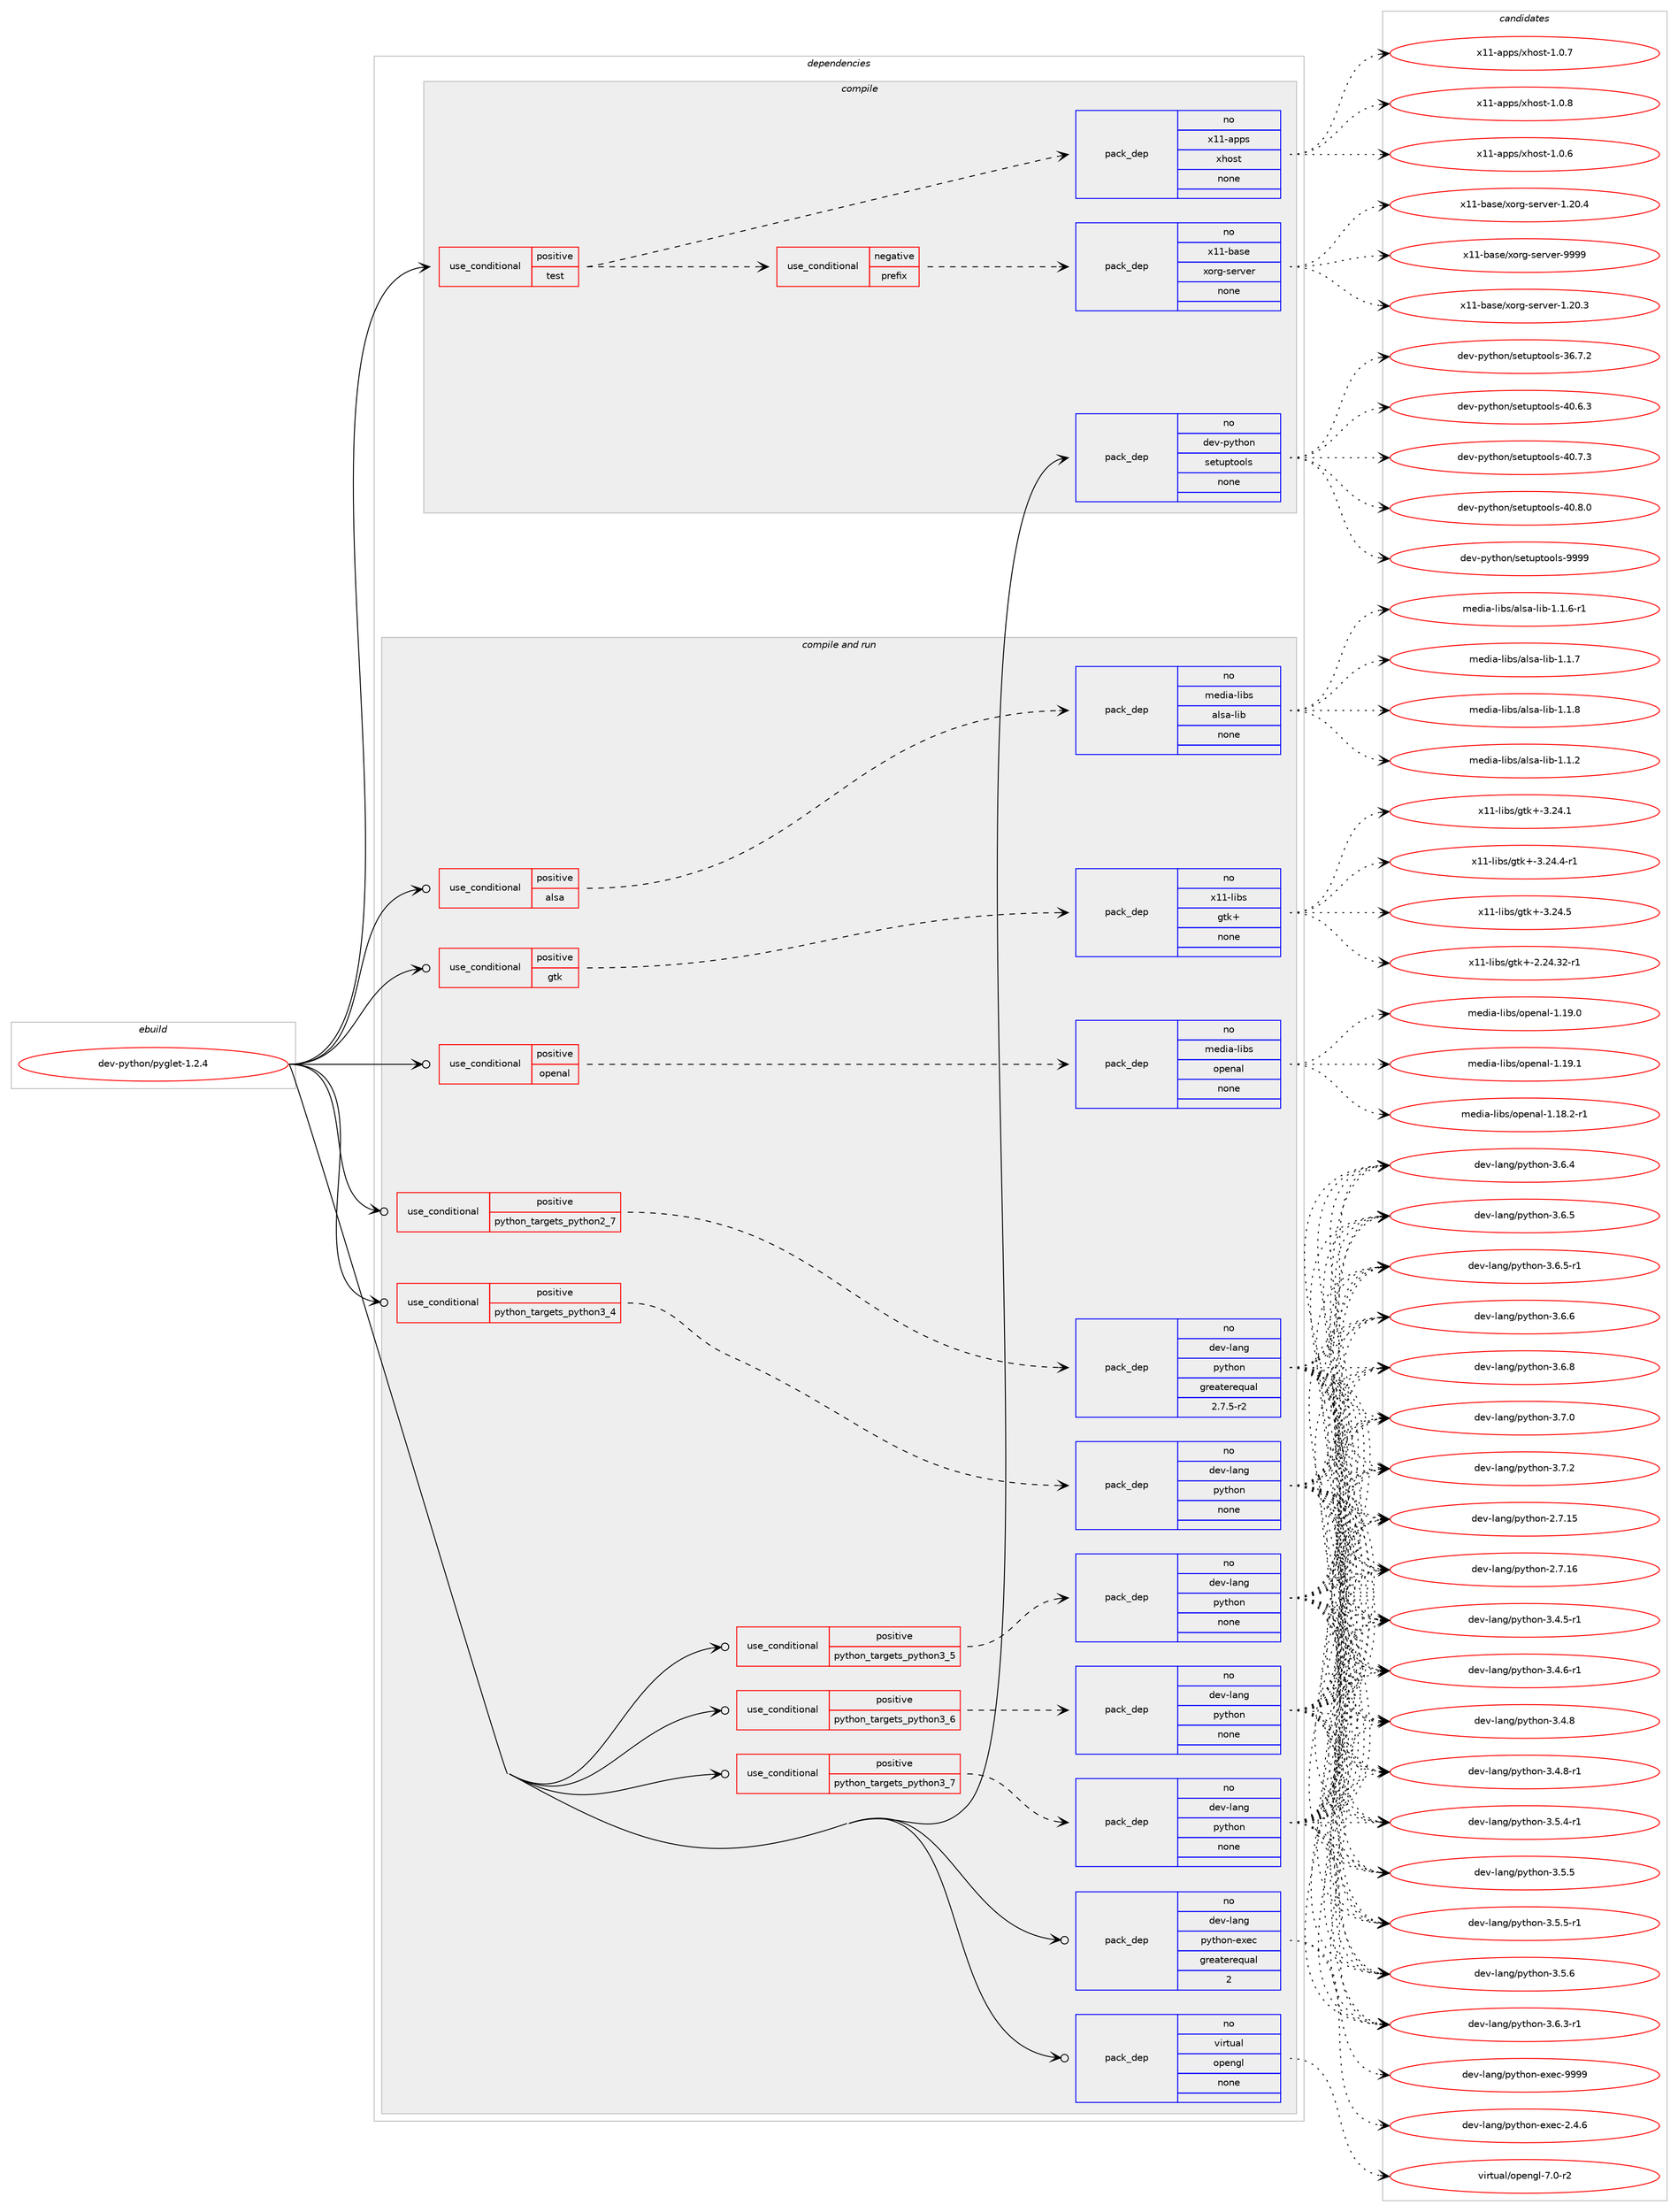 digraph prolog {

# *************
# Graph options
# *************

newrank=true;
concentrate=true;
compound=true;
graph [rankdir=LR,fontname=Helvetica,fontsize=10,ranksep=1.5];#, ranksep=2.5, nodesep=0.2];
edge  [arrowhead=vee];
node  [fontname=Helvetica,fontsize=10];

# **********
# The ebuild
# **********

subgraph cluster_leftcol {
color=gray;
rank=same;
label=<<i>ebuild</i>>;
id [label="dev-python/pyglet-1.2.4", color=red, width=4, href="../dev-python/pyglet-1.2.4.svg"];
}

# ****************
# The dependencies
# ****************

subgraph cluster_midcol {
color=gray;
label=<<i>dependencies</i>>;
subgraph cluster_compile {
fillcolor="#eeeeee";
style=filled;
label=<<i>compile</i>>;
subgraph cond380876 {
dependency1429511 [label=<<TABLE BORDER="0" CELLBORDER="1" CELLSPACING="0" CELLPADDING="4"><TR><TD ROWSPAN="3" CELLPADDING="10">use_conditional</TD></TR><TR><TD>positive</TD></TR><TR><TD>test</TD></TR></TABLE>>, shape=none, color=red];
subgraph cond380877 {
dependency1429512 [label=<<TABLE BORDER="0" CELLBORDER="1" CELLSPACING="0" CELLPADDING="4"><TR><TD ROWSPAN="3" CELLPADDING="10">use_conditional</TD></TR><TR><TD>negative</TD></TR><TR><TD>prefix</TD></TR></TABLE>>, shape=none, color=red];
subgraph pack1025317 {
dependency1429513 [label=<<TABLE BORDER="0" CELLBORDER="1" CELLSPACING="0" CELLPADDING="4" WIDTH="220"><TR><TD ROWSPAN="6" CELLPADDING="30">pack_dep</TD></TR><TR><TD WIDTH="110">no</TD></TR><TR><TD>x11-base</TD></TR><TR><TD>xorg-server</TD></TR><TR><TD>none</TD></TR><TR><TD></TD></TR></TABLE>>, shape=none, color=blue];
}
dependency1429512:e -> dependency1429513:w [weight=20,style="dashed",arrowhead="vee"];
}
dependency1429511:e -> dependency1429512:w [weight=20,style="dashed",arrowhead="vee"];
subgraph pack1025318 {
dependency1429514 [label=<<TABLE BORDER="0" CELLBORDER="1" CELLSPACING="0" CELLPADDING="4" WIDTH="220"><TR><TD ROWSPAN="6" CELLPADDING="30">pack_dep</TD></TR><TR><TD WIDTH="110">no</TD></TR><TR><TD>x11-apps</TD></TR><TR><TD>xhost</TD></TR><TR><TD>none</TD></TR><TR><TD></TD></TR></TABLE>>, shape=none, color=blue];
}
dependency1429511:e -> dependency1429514:w [weight=20,style="dashed",arrowhead="vee"];
}
id:e -> dependency1429511:w [weight=20,style="solid",arrowhead="vee"];
subgraph pack1025319 {
dependency1429515 [label=<<TABLE BORDER="0" CELLBORDER="1" CELLSPACING="0" CELLPADDING="4" WIDTH="220"><TR><TD ROWSPAN="6" CELLPADDING="30">pack_dep</TD></TR><TR><TD WIDTH="110">no</TD></TR><TR><TD>dev-python</TD></TR><TR><TD>setuptools</TD></TR><TR><TD>none</TD></TR><TR><TD></TD></TR></TABLE>>, shape=none, color=blue];
}
id:e -> dependency1429515:w [weight=20,style="solid",arrowhead="vee"];
}
subgraph cluster_compileandrun {
fillcolor="#eeeeee";
style=filled;
label=<<i>compile and run</i>>;
subgraph cond380878 {
dependency1429516 [label=<<TABLE BORDER="0" CELLBORDER="1" CELLSPACING="0" CELLPADDING="4"><TR><TD ROWSPAN="3" CELLPADDING="10">use_conditional</TD></TR><TR><TD>positive</TD></TR><TR><TD>alsa</TD></TR></TABLE>>, shape=none, color=red];
subgraph pack1025320 {
dependency1429517 [label=<<TABLE BORDER="0" CELLBORDER="1" CELLSPACING="0" CELLPADDING="4" WIDTH="220"><TR><TD ROWSPAN="6" CELLPADDING="30">pack_dep</TD></TR><TR><TD WIDTH="110">no</TD></TR><TR><TD>media-libs</TD></TR><TR><TD>alsa-lib</TD></TR><TR><TD>none</TD></TR><TR><TD></TD></TR></TABLE>>, shape=none, color=blue];
}
dependency1429516:e -> dependency1429517:w [weight=20,style="dashed",arrowhead="vee"];
}
id:e -> dependency1429516:w [weight=20,style="solid",arrowhead="odotvee"];
subgraph cond380879 {
dependency1429518 [label=<<TABLE BORDER="0" CELLBORDER="1" CELLSPACING="0" CELLPADDING="4"><TR><TD ROWSPAN="3" CELLPADDING="10">use_conditional</TD></TR><TR><TD>positive</TD></TR><TR><TD>gtk</TD></TR></TABLE>>, shape=none, color=red];
subgraph pack1025321 {
dependency1429519 [label=<<TABLE BORDER="0" CELLBORDER="1" CELLSPACING="0" CELLPADDING="4" WIDTH="220"><TR><TD ROWSPAN="6" CELLPADDING="30">pack_dep</TD></TR><TR><TD WIDTH="110">no</TD></TR><TR><TD>x11-libs</TD></TR><TR><TD>gtk+</TD></TR><TR><TD>none</TD></TR><TR><TD></TD></TR></TABLE>>, shape=none, color=blue];
}
dependency1429518:e -> dependency1429519:w [weight=20,style="dashed",arrowhead="vee"];
}
id:e -> dependency1429518:w [weight=20,style="solid",arrowhead="odotvee"];
subgraph cond380880 {
dependency1429520 [label=<<TABLE BORDER="0" CELLBORDER="1" CELLSPACING="0" CELLPADDING="4"><TR><TD ROWSPAN="3" CELLPADDING="10">use_conditional</TD></TR><TR><TD>positive</TD></TR><TR><TD>openal</TD></TR></TABLE>>, shape=none, color=red];
subgraph pack1025322 {
dependency1429521 [label=<<TABLE BORDER="0" CELLBORDER="1" CELLSPACING="0" CELLPADDING="4" WIDTH="220"><TR><TD ROWSPAN="6" CELLPADDING="30">pack_dep</TD></TR><TR><TD WIDTH="110">no</TD></TR><TR><TD>media-libs</TD></TR><TR><TD>openal</TD></TR><TR><TD>none</TD></TR><TR><TD></TD></TR></TABLE>>, shape=none, color=blue];
}
dependency1429520:e -> dependency1429521:w [weight=20,style="dashed",arrowhead="vee"];
}
id:e -> dependency1429520:w [weight=20,style="solid",arrowhead="odotvee"];
subgraph cond380881 {
dependency1429522 [label=<<TABLE BORDER="0" CELLBORDER="1" CELLSPACING="0" CELLPADDING="4"><TR><TD ROWSPAN="3" CELLPADDING="10">use_conditional</TD></TR><TR><TD>positive</TD></TR><TR><TD>python_targets_python2_7</TD></TR></TABLE>>, shape=none, color=red];
subgraph pack1025323 {
dependency1429523 [label=<<TABLE BORDER="0" CELLBORDER="1" CELLSPACING="0" CELLPADDING="4" WIDTH="220"><TR><TD ROWSPAN="6" CELLPADDING="30">pack_dep</TD></TR><TR><TD WIDTH="110">no</TD></TR><TR><TD>dev-lang</TD></TR><TR><TD>python</TD></TR><TR><TD>greaterequal</TD></TR><TR><TD>2.7.5-r2</TD></TR></TABLE>>, shape=none, color=blue];
}
dependency1429522:e -> dependency1429523:w [weight=20,style="dashed",arrowhead="vee"];
}
id:e -> dependency1429522:w [weight=20,style="solid",arrowhead="odotvee"];
subgraph cond380882 {
dependency1429524 [label=<<TABLE BORDER="0" CELLBORDER="1" CELLSPACING="0" CELLPADDING="4"><TR><TD ROWSPAN="3" CELLPADDING="10">use_conditional</TD></TR><TR><TD>positive</TD></TR><TR><TD>python_targets_python3_4</TD></TR></TABLE>>, shape=none, color=red];
subgraph pack1025324 {
dependency1429525 [label=<<TABLE BORDER="0" CELLBORDER="1" CELLSPACING="0" CELLPADDING="4" WIDTH="220"><TR><TD ROWSPAN="6" CELLPADDING="30">pack_dep</TD></TR><TR><TD WIDTH="110">no</TD></TR><TR><TD>dev-lang</TD></TR><TR><TD>python</TD></TR><TR><TD>none</TD></TR><TR><TD></TD></TR></TABLE>>, shape=none, color=blue];
}
dependency1429524:e -> dependency1429525:w [weight=20,style="dashed",arrowhead="vee"];
}
id:e -> dependency1429524:w [weight=20,style="solid",arrowhead="odotvee"];
subgraph cond380883 {
dependency1429526 [label=<<TABLE BORDER="0" CELLBORDER="1" CELLSPACING="0" CELLPADDING="4"><TR><TD ROWSPAN="3" CELLPADDING="10">use_conditional</TD></TR><TR><TD>positive</TD></TR><TR><TD>python_targets_python3_5</TD></TR></TABLE>>, shape=none, color=red];
subgraph pack1025325 {
dependency1429527 [label=<<TABLE BORDER="0" CELLBORDER="1" CELLSPACING="0" CELLPADDING="4" WIDTH="220"><TR><TD ROWSPAN="6" CELLPADDING="30">pack_dep</TD></TR><TR><TD WIDTH="110">no</TD></TR><TR><TD>dev-lang</TD></TR><TR><TD>python</TD></TR><TR><TD>none</TD></TR><TR><TD></TD></TR></TABLE>>, shape=none, color=blue];
}
dependency1429526:e -> dependency1429527:w [weight=20,style="dashed",arrowhead="vee"];
}
id:e -> dependency1429526:w [weight=20,style="solid",arrowhead="odotvee"];
subgraph cond380884 {
dependency1429528 [label=<<TABLE BORDER="0" CELLBORDER="1" CELLSPACING="0" CELLPADDING="4"><TR><TD ROWSPAN="3" CELLPADDING="10">use_conditional</TD></TR><TR><TD>positive</TD></TR><TR><TD>python_targets_python3_6</TD></TR></TABLE>>, shape=none, color=red];
subgraph pack1025326 {
dependency1429529 [label=<<TABLE BORDER="0" CELLBORDER="1" CELLSPACING="0" CELLPADDING="4" WIDTH="220"><TR><TD ROWSPAN="6" CELLPADDING="30">pack_dep</TD></TR><TR><TD WIDTH="110">no</TD></TR><TR><TD>dev-lang</TD></TR><TR><TD>python</TD></TR><TR><TD>none</TD></TR><TR><TD></TD></TR></TABLE>>, shape=none, color=blue];
}
dependency1429528:e -> dependency1429529:w [weight=20,style="dashed",arrowhead="vee"];
}
id:e -> dependency1429528:w [weight=20,style="solid",arrowhead="odotvee"];
subgraph cond380885 {
dependency1429530 [label=<<TABLE BORDER="0" CELLBORDER="1" CELLSPACING="0" CELLPADDING="4"><TR><TD ROWSPAN="3" CELLPADDING="10">use_conditional</TD></TR><TR><TD>positive</TD></TR><TR><TD>python_targets_python3_7</TD></TR></TABLE>>, shape=none, color=red];
subgraph pack1025327 {
dependency1429531 [label=<<TABLE BORDER="0" CELLBORDER="1" CELLSPACING="0" CELLPADDING="4" WIDTH="220"><TR><TD ROWSPAN="6" CELLPADDING="30">pack_dep</TD></TR><TR><TD WIDTH="110">no</TD></TR><TR><TD>dev-lang</TD></TR><TR><TD>python</TD></TR><TR><TD>none</TD></TR><TR><TD></TD></TR></TABLE>>, shape=none, color=blue];
}
dependency1429530:e -> dependency1429531:w [weight=20,style="dashed",arrowhead="vee"];
}
id:e -> dependency1429530:w [weight=20,style="solid",arrowhead="odotvee"];
subgraph pack1025328 {
dependency1429532 [label=<<TABLE BORDER="0" CELLBORDER="1" CELLSPACING="0" CELLPADDING="4" WIDTH="220"><TR><TD ROWSPAN="6" CELLPADDING="30">pack_dep</TD></TR><TR><TD WIDTH="110">no</TD></TR><TR><TD>dev-lang</TD></TR><TR><TD>python-exec</TD></TR><TR><TD>greaterequal</TD></TR><TR><TD>2</TD></TR></TABLE>>, shape=none, color=blue];
}
id:e -> dependency1429532:w [weight=20,style="solid",arrowhead="odotvee"];
subgraph pack1025329 {
dependency1429533 [label=<<TABLE BORDER="0" CELLBORDER="1" CELLSPACING="0" CELLPADDING="4" WIDTH="220"><TR><TD ROWSPAN="6" CELLPADDING="30">pack_dep</TD></TR><TR><TD WIDTH="110">no</TD></TR><TR><TD>virtual</TD></TR><TR><TD>opengl</TD></TR><TR><TD>none</TD></TR><TR><TD></TD></TR></TABLE>>, shape=none, color=blue];
}
id:e -> dependency1429533:w [weight=20,style="solid",arrowhead="odotvee"];
}
subgraph cluster_run {
fillcolor="#eeeeee";
style=filled;
label=<<i>run</i>>;
}
}

# **************
# The candidates
# **************

subgraph cluster_choices {
rank=same;
color=gray;
label=<<i>candidates</i>>;

subgraph choice1025317 {
color=black;
nodesep=1;
choice1204949459897115101471201111141034511510111411810111445494650484651 [label="x11-base/xorg-server-1.20.3", color=red, width=4,href="../x11-base/xorg-server-1.20.3.svg"];
choice1204949459897115101471201111141034511510111411810111445494650484652 [label="x11-base/xorg-server-1.20.4", color=red, width=4,href="../x11-base/xorg-server-1.20.4.svg"];
choice120494945989711510147120111114103451151011141181011144557575757 [label="x11-base/xorg-server-9999", color=red, width=4,href="../x11-base/xorg-server-9999.svg"];
dependency1429513:e -> choice1204949459897115101471201111141034511510111411810111445494650484651:w [style=dotted,weight="100"];
dependency1429513:e -> choice1204949459897115101471201111141034511510111411810111445494650484652:w [style=dotted,weight="100"];
dependency1429513:e -> choice120494945989711510147120111114103451151011141181011144557575757:w [style=dotted,weight="100"];
}
subgraph choice1025318 {
color=black;
nodesep=1;
choice1204949459711211211547120104111115116454946484654 [label="x11-apps/xhost-1.0.6", color=red, width=4,href="../x11-apps/xhost-1.0.6.svg"];
choice1204949459711211211547120104111115116454946484655 [label="x11-apps/xhost-1.0.7", color=red, width=4,href="../x11-apps/xhost-1.0.7.svg"];
choice1204949459711211211547120104111115116454946484656 [label="x11-apps/xhost-1.0.8", color=red, width=4,href="../x11-apps/xhost-1.0.8.svg"];
dependency1429514:e -> choice1204949459711211211547120104111115116454946484654:w [style=dotted,weight="100"];
dependency1429514:e -> choice1204949459711211211547120104111115116454946484655:w [style=dotted,weight="100"];
dependency1429514:e -> choice1204949459711211211547120104111115116454946484656:w [style=dotted,weight="100"];
}
subgraph choice1025319 {
color=black;
nodesep=1;
choice100101118451121211161041111104711510111611711211611111110811545515446554650 [label="dev-python/setuptools-36.7.2", color=red, width=4,href="../dev-python/setuptools-36.7.2.svg"];
choice100101118451121211161041111104711510111611711211611111110811545524846544651 [label="dev-python/setuptools-40.6.3", color=red, width=4,href="../dev-python/setuptools-40.6.3.svg"];
choice100101118451121211161041111104711510111611711211611111110811545524846554651 [label="dev-python/setuptools-40.7.3", color=red, width=4,href="../dev-python/setuptools-40.7.3.svg"];
choice100101118451121211161041111104711510111611711211611111110811545524846564648 [label="dev-python/setuptools-40.8.0", color=red, width=4,href="../dev-python/setuptools-40.8.0.svg"];
choice10010111845112121116104111110471151011161171121161111111081154557575757 [label="dev-python/setuptools-9999", color=red, width=4,href="../dev-python/setuptools-9999.svg"];
dependency1429515:e -> choice100101118451121211161041111104711510111611711211611111110811545515446554650:w [style=dotted,weight="100"];
dependency1429515:e -> choice100101118451121211161041111104711510111611711211611111110811545524846544651:w [style=dotted,weight="100"];
dependency1429515:e -> choice100101118451121211161041111104711510111611711211611111110811545524846554651:w [style=dotted,weight="100"];
dependency1429515:e -> choice100101118451121211161041111104711510111611711211611111110811545524846564648:w [style=dotted,weight="100"];
dependency1429515:e -> choice10010111845112121116104111110471151011161171121161111111081154557575757:w [style=dotted,weight="100"];
}
subgraph choice1025320 {
color=black;
nodesep=1;
choice1091011001059745108105981154797108115974510810598454946494650 [label="media-libs/alsa-lib-1.1.2", color=red, width=4,href="../media-libs/alsa-lib-1.1.2.svg"];
choice10910110010597451081059811547971081159745108105984549464946544511449 [label="media-libs/alsa-lib-1.1.6-r1", color=red, width=4,href="../media-libs/alsa-lib-1.1.6-r1.svg"];
choice1091011001059745108105981154797108115974510810598454946494655 [label="media-libs/alsa-lib-1.1.7", color=red, width=4,href="../media-libs/alsa-lib-1.1.7.svg"];
choice1091011001059745108105981154797108115974510810598454946494656 [label="media-libs/alsa-lib-1.1.8", color=red, width=4,href="../media-libs/alsa-lib-1.1.8.svg"];
dependency1429517:e -> choice1091011001059745108105981154797108115974510810598454946494650:w [style=dotted,weight="100"];
dependency1429517:e -> choice10910110010597451081059811547971081159745108105984549464946544511449:w [style=dotted,weight="100"];
dependency1429517:e -> choice1091011001059745108105981154797108115974510810598454946494655:w [style=dotted,weight="100"];
dependency1429517:e -> choice1091011001059745108105981154797108115974510810598454946494656:w [style=dotted,weight="100"];
}
subgraph choice1025321 {
color=black;
nodesep=1;
choice12049494510810598115471031161074345504650524651504511449 [label="x11-libs/gtk+-2.24.32-r1", color=red, width=4,href="../x11-libs/gtk+-2.24.32-r1.svg"];
choice12049494510810598115471031161074345514650524649 [label="x11-libs/gtk+-3.24.1", color=red, width=4,href="../x11-libs/gtk+-3.24.1.svg"];
choice120494945108105981154710311610743455146505246524511449 [label="x11-libs/gtk+-3.24.4-r1", color=red, width=4,href="../x11-libs/gtk+-3.24.4-r1.svg"];
choice12049494510810598115471031161074345514650524653 [label="x11-libs/gtk+-3.24.5", color=red, width=4,href="../x11-libs/gtk+-3.24.5.svg"];
dependency1429519:e -> choice12049494510810598115471031161074345504650524651504511449:w [style=dotted,weight="100"];
dependency1429519:e -> choice12049494510810598115471031161074345514650524649:w [style=dotted,weight="100"];
dependency1429519:e -> choice120494945108105981154710311610743455146505246524511449:w [style=dotted,weight="100"];
dependency1429519:e -> choice12049494510810598115471031161074345514650524653:w [style=dotted,weight="100"];
}
subgraph choice1025322 {
color=black;
nodesep=1;
choice1091011001059745108105981154711111210111097108454946495646504511449 [label="media-libs/openal-1.18.2-r1", color=red, width=4,href="../media-libs/openal-1.18.2-r1.svg"];
choice109101100105974510810598115471111121011109710845494649574648 [label="media-libs/openal-1.19.0", color=red, width=4,href="../media-libs/openal-1.19.0.svg"];
choice109101100105974510810598115471111121011109710845494649574649 [label="media-libs/openal-1.19.1", color=red, width=4,href="../media-libs/openal-1.19.1.svg"];
dependency1429521:e -> choice1091011001059745108105981154711111210111097108454946495646504511449:w [style=dotted,weight="100"];
dependency1429521:e -> choice109101100105974510810598115471111121011109710845494649574648:w [style=dotted,weight="100"];
dependency1429521:e -> choice109101100105974510810598115471111121011109710845494649574649:w [style=dotted,weight="100"];
}
subgraph choice1025323 {
color=black;
nodesep=1;
choice10010111845108971101034711212111610411111045504655464953 [label="dev-lang/python-2.7.15", color=red, width=4,href="../dev-lang/python-2.7.15.svg"];
choice10010111845108971101034711212111610411111045504655464954 [label="dev-lang/python-2.7.16", color=red, width=4,href="../dev-lang/python-2.7.16.svg"];
choice1001011184510897110103471121211161041111104551465246534511449 [label="dev-lang/python-3.4.5-r1", color=red, width=4,href="../dev-lang/python-3.4.5-r1.svg"];
choice1001011184510897110103471121211161041111104551465246544511449 [label="dev-lang/python-3.4.6-r1", color=red, width=4,href="../dev-lang/python-3.4.6-r1.svg"];
choice100101118451089711010347112121116104111110455146524656 [label="dev-lang/python-3.4.8", color=red, width=4,href="../dev-lang/python-3.4.8.svg"];
choice1001011184510897110103471121211161041111104551465246564511449 [label="dev-lang/python-3.4.8-r1", color=red, width=4,href="../dev-lang/python-3.4.8-r1.svg"];
choice1001011184510897110103471121211161041111104551465346524511449 [label="dev-lang/python-3.5.4-r1", color=red, width=4,href="../dev-lang/python-3.5.4-r1.svg"];
choice100101118451089711010347112121116104111110455146534653 [label="dev-lang/python-3.5.5", color=red, width=4,href="../dev-lang/python-3.5.5.svg"];
choice1001011184510897110103471121211161041111104551465346534511449 [label="dev-lang/python-3.5.5-r1", color=red, width=4,href="../dev-lang/python-3.5.5-r1.svg"];
choice100101118451089711010347112121116104111110455146534654 [label="dev-lang/python-3.5.6", color=red, width=4,href="../dev-lang/python-3.5.6.svg"];
choice1001011184510897110103471121211161041111104551465446514511449 [label="dev-lang/python-3.6.3-r1", color=red, width=4,href="../dev-lang/python-3.6.3-r1.svg"];
choice100101118451089711010347112121116104111110455146544652 [label="dev-lang/python-3.6.4", color=red, width=4,href="../dev-lang/python-3.6.4.svg"];
choice100101118451089711010347112121116104111110455146544653 [label="dev-lang/python-3.6.5", color=red, width=4,href="../dev-lang/python-3.6.5.svg"];
choice1001011184510897110103471121211161041111104551465446534511449 [label="dev-lang/python-3.6.5-r1", color=red, width=4,href="../dev-lang/python-3.6.5-r1.svg"];
choice100101118451089711010347112121116104111110455146544654 [label="dev-lang/python-3.6.6", color=red, width=4,href="../dev-lang/python-3.6.6.svg"];
choice100101118451089711010347112121116104111110455146544656 [label="dev-lang/python-3.6.8", color=red, width=4,href="../dev-lang/python-3.6.8.svg"];
choice100101118451089711010347112121116104111110455146554648 [label="dev-lang/python-3.7.0", color=red, width=4,href="../dev-lang/python-3.7.0.svg"];
choice100101118451089711010347112121116104111110455146554650 [label="dev-lang/python-3.7.2", color=red, width=4,href="../dev-lang/python-3.7.2.svg"];
dependency1429523:e -> choice10010111845108971101034711212111610411111045504655464953:w [style=dotted,weight="100"];
dependency1429523:e -> choice10010111845108971101034711212111610411111045504655464954:w [style=dotted,weight="100"];
dependency1429523:e -> choice1001011184510897110103471121211161041111104551465246534511449:w [style=dotted,weight="100"];
dependency1429523:e -> choice1001011184510897110103471121211161041111104551465246544511449:w [style=dotted,weight="100"];
dependency1429523:e -> choice100101118451089711010347112121116104111110455146524656:w [style=dotted,weight="100"];
dependency1429523:e -> choice1001011184510897110103471121211161041111104551465246564511449:w [style=dotted,weight="100"];
dependency1429523:e -> choice1001011184510897110103471121211161041111104551465346524511449:w [style=dotted,weight="100"];
dependency1429523:e -> choice100101118451089711010347112121116104111110455146534653:w [style=dotted,weight="100"];
dependency1429523:e -> choice1001011184510897110103471121211161041111104551465346534511449:w [style=dotted,weight="100"];
dependency1429523:e -> choice100101118451089711010347112121116104111110455146534654:w [style=dotted,weight="100"];
dependency1429523:e -> choice1001011184510897110103471121211161041111104551465446514511449:w [style=dotted,weight="100"];
dependency1429523:e -> choice100101118451089711010347112121116104111110455146544652:w [style=dotted,weight="100"];
dependency1429523:e -> choice100101118451089711010347112121116104111110455146544653:w [style=dotted,weight="100"];
dependency1429523:e -> choice1001011184510897110103471121211161041111104551465446534511449:w [style=dotted,weight="100"];
dependency1429523:e -> choice100101118451089711010347112121116104111110455146544654:w [style=dotted,weight="100"];
dependency1429523:e -> choice100101118451089711010347112121116104111110455146544656:w [style=dotted,weight="100"];
dependency1429523:e -> choice100101118451089711010347112121116104111110455146554648:w [style=dotted,weight="100"];
dependency1429523:e -> choice100101118451089711010347112121116104111110455146554650:w [style=dotted,weight="100"];
}
subgraph choice1025324 {
color=black;
nodesep=1;
choice10010111845108971101034711212111610411111045504655464953 [label="dev-lang/python-2.7.15", color=red, width=4,href="../dev-lang/python-2.7.15.svg"];
choice10010111845108971101034711212111610411111045504655464954 [label="dev-lang/python-2.7.16", color=red, width=4,href="../dev-lang/python-2.7.16.svg"];
choice1001011184510897110103471121211161041111104551465246534511449 [label="dev-lang/python-3.4.5-r1", color=red, width=4,href="../dev-lang/python-3.4.5-r1.svg"];
choice1001011184510897110103471121211161041111104551465246544511449 [label="dev-lang/python-3.4.6-r1", color=red, width=4,href="../dev-lang/python-3.4.6-r1.svg"];
choice100101118451089711010347112121116104111110455146524656 [label="dev-lang/python-3.4.8", color=red, width=4,href="../dev-lang/python-3.4.8.svg"];
choice1001011184510897110103471121211161041111104551465246564511449 [label="dev-lang/python-3.4.8-r1", color=red, width=4,href="../dev-lang/python-3.4.8-r1.svg"];
choice1001011184510897110103471121211161041111104551465346524511449 [label="dev-lang/python-3.5.4-r1", color=red, width=4,href="../dev-lang/python-3.5.4-r1.svg"];
choice100101118451089711010347112121116104111110455146534653 [label="dev-lang/python-3.5.5", color=red, width=4,href="../dev-lang/python-3.5.5.svg"];
choice1001011184510897110103471121211161041111104551465346534511449 [label="dev-lang/python-3.5.5-r1", color=red, width=4,href="../dev-lang/python-3.5.5-r1.svg"];
choice100101118451089711010347112121116104111110455146534654 [label="dev-lang/python-3.5.6", color=red, width=4,href="../dev-lang/python-3.5.6.svg"];
choice1001011184510897110103471121211161041111104551465446514511449 [label="dev-lang/python-3.6.3-r1", color=red, width=4,href="../dev-lang/python-3.6.3-r1.svg"];
choice100101118451089711010347112121116104111110455146544652 [label="dev-lang/python-3.6.4", color=red, width=4,href="../dev-lang/python-3.6.4.svg"];
choice100101118451089711010347112121116104111110455146544653 [label="dev-lang/python-3.6.5", color=red, width=4,href="../dev-lang/python-3.6.5.svg"];
choice1001011184510897110103471121211161041111104551465446534511449 [label="dev-lang/python-3.6.5-r1", color=red, width=4,href="../dev-lang/python-3.6.5-r1.svg"];
choice100101118451089711010347112121116104111110455146544654 [label="dev-lang/python-3.6.6", color=red, width=4,href="../dev-lang/python-3.6.6.svg"];
choice100101118451089711010347112121116104111110455146544656 [label="dev-lang/python-3.6.8", color=red, width=4,href="../dev-lang/python-3.6.8.svg"];
choice100101118451089711010347112121116104111110455146554648 [label="dev-lang/python-3.7.0", color=red, width=4,href="../dev-lang/python-3.7.0.svg"];
choice100101118451089711010347112121116104111110455146554650 [label="dev-lang/python-3.7.2", color=red, width=4,href="../dev-lang/python-3.7.2.svg"];
dependency1429525:e -> choice10010111845108971101034711212111610411111045504655464953:w [style=dotted,weight="100"];
dependency1429525:e -> choice10010111845108971101034711212111610411111045504655464954:w [style=dotted,weight="100"];
dependency1429525:e -> choice1001011184510897110103471121211161041111104551465246534511449:w [style=dotted,weight="100"];
dependency1429525:e -> choice1001011184510897110103471121211161041111104551465246544511449:w [style=dotted,weight="100"];
dependency1429525:e -> choice100101118451089711010347112121116104111110455146524656:w [style=dotted,weight="100"];
dependency1429525:e -> choice1001011184510897110103471121211161041111104551465246564511449:w [style=dotted,weight="100"];
dependency1429525:e -> choice1001011184510897110103471121211161041111104551465346524511449:w [style=dotted,weight="100"];
dependency1429525:e -> choice100101118451089711010347112121116104111110455146534653:w [style=dotted,weight="100"];
dependency1429525:e -> choice1001011184510897110103471121211161041111104551465346534511449:w [style=dotted,weight="100"];
dependency1429525:e -> choice100101118451089711010347112121116104111110455146534654:w [style=dotted,weight="100"];
dependency1429525:e -> choice1001011184510897110103471121211161041111104551465446514511449:w [style=dotted,weight="100"];
dependency1429525:e -> choice100101118451089711010347112121116104111110455146544652:w [style=dotted,weight="100"];
dependency1429525:e -> choice100101118451089711010347112121116104111110455146544653:w [style=dotted,weight="100"];
dependency1429525:e -> choice1001011184510897110103471121211161041111104551465446534511449:w [style=dotted,weight="100"];
dependency1429525:e -> choice100101118451089711010347112121116104111110455146544654:w [style=dotted,weight="100"];
dependency1429525:e -> choice100101118451089711010347112121116104111110455146544656:w [style=dotted,weight="100"];
dependency1429525:e -> choice100101118451089711010347112121116104111110455146554648:w [style=dotted,weight="100"];
dependency1429525:e -> choice100101118451089711010347112121116104111110455146554650:w [style=dotted,weight="100"];
}
subgraph choice1025325 {
color=black;
nodesep=1;
choice10010111845108971101034711212111610411111045504655464953 [label="dev-lang/python-2.7.15", color=red, width=4,href="../dev-lang/python-2.7.15.svg"];
choice10010111845108971101034711212111610411111045504655464954 [label="dev-lang/python-2.7.16", color=red, width=4,href="../dev-lang/python-2.7.16.svg"];
choice1001011184510897110103471121211161041111104551465246534511449 [label="dev-lang/python-3.4.5-r1", color=red, width=4,href="../dev-lang/python-3.4.5-r1.svg"];
choice1001011184510897110103471121211161041111104551465246544511449 [label="dev-lang/python-3.4.6-r1", color=red, width=4,href="../dev-lang/python-3.4.6-r1.svg"];
choice100101118451089711010347112121116104111110455146524656 [label="dev-lang/python-3.4.8", color=red, width=4,href="../dev-lang/python-3.4.8.svg"];
choice1001011184510897110103471121211161041111104551465246564511449 [label="dev-lang/python-3.4.8-r1", color=red, width=4,href="../dev-lang/python-3.4.8-r1.svg"];
choice1001011184510897110103471121211161041111104551465346524511449 [label="dev-lang/python-3.5.4-r1", color=red, width=4,href="../dev-lang/python-3.5.4-r1.svg"];
choice100101118451089711010347112121116104111110455146534653 [label="dev-lang/python-3.5.5", color=red, width=4,href="../dev-lang/python-3.5.5.svg"];
choice1001011184510897110103471121211161041111104551465346534511449 [label="dev-lang/python-3.5.5-r1", color=red, width=4,href="../dev-lang/python-3.5.5-r1.svg"];
choice100101118451089711010347112121116104111110455146534654 [label="dev-lang/python-3.5.6", color=red, width=4,href="../dev-lang/python-3.5.6.svg"];
choice1001011184510897110103471121211161041111104551465446514511449 [label="dev-lang/python-3.6.3-r1", color=red, width=4,href="../dev-lang/python-3.6.3-r1.svg"];
choice100101118451089711010347112121116104111110455146544652 [label="dev-lang/python-3.6.4", color=red, width=4,href="../dev-lang/python-3.6.4.svg"];
choice100101118451089711010347112121116104111110455146544653 [label="dev-lang/python-3.6.5", color=red, width=4,href="../dev-lang/python-3.6.5.svg"];
choice1001011184510897110103471121211161041111104551465446534511449 [label="dev-lang/python-3.6.5-r1", color=red, width=4,href="../dev-lang/python-3.6.5-r1.svg"];
choice100101118451089711010347112121116104111110455146544654 [label="dev-lang/python-3.6.6", color=red, width=4,href="../dev-lang/python-3.6.6.svg"];
choice100101118451089711010347112121116104111110455146544656 [label="dev-lang/python-3.6.8", color=red, width=4,href="../dev-lang/python-3.6.8.svg"];
choice100101118451089711010347112121116104111110455146554648 [label="dev-lang/python-3.7.0", color=red, width=4,href="../dev-lang/python-3.7.0.svg"];
choice100101118451089711010347112121116104111110455146554650 [label="dev-lang/python-3.7.2", color=red, width=4,href="../dev-lang/python-3.7.2.svg"];
dependency1429527:e -> choice10010111845108971101034711212111610411111045504655464953:w [style=dotted,weight="100"];
dependency1429527:e -> choice10010111845108971101034711212111610411111045504655464954:w [style=dotted,weight="100"];
dependency1429527:e -> choice1001011184510897110103471121211161041111104551465246534511449:w [style=dotted,weight="100"];
dependency1429527:e -> choice1001011184510897110103471121211161041111104551465246544511449:w [style=dotted,weight="100"];
dependency1429527:e -> choice100101118451089711010347112121116104111110455146524656:w [style=dotted,weight="100"];
dependency1429527:e -> choice1001011184510897110103471121211161041111104551465246564511449:w [style=dotted,weight="100"];
dependency1429527:e -> choice1001011184510897110103471121211161041111104551465346524511449:w [style=dotted,weight="100"];
dependency1429527:e -> choice100101118451089711010347112121116104111110455146534653:w [style=dotted,weight="100"];
dependency1429527:e -> choice1001011184510897110103471121211161041111104551465346534511449:w [style=dotted,weight="100"];
dependency1429527:e -> choice100101118451089711010347112121116104111110455146534654:w [style=dotted,weight="100"];
dependency1429527:e -> choice1001011184510897110103471121211161041111104551465446514511449:w [style=dotted,weight="100"];
dependency1429527:e -> choice100101118451089711010347112121116104111110455146544652:w [style=dotted,weight="100"];
dependency1429527:e -> choice100101118451089711010347112121116104111110455146544653:w [style=dotted,weight="100"];
dependency1429527:e -> choice1001011184510897110103471121211161041111104551465446534511449:w [style=dotted,weight="100"];
dependency1429527:e -> choice100101118451089711010347112121116104111110455146544654:w [style=dotted,weight="100"];
dependency1429527:e -> choice100101118451089711010347112121116104111110455146544656:w [style=dotted,weight="100"];
dependency1429527:e -> choice100101118451089711010347112121116104111110455146554648:w [style=dotted,weight="100"];
dependency1429527:e -> choice100101118451089711010347112121116104111110455146554650:w [style=dotted,weight="100"];
}
subgraph choice1025326 {
color=black;
nodesep=1;
choice10010111845108971101034711212111610411111045504655464953 [label="dev-lang/python-2.7.15", color=red, width=4,href="../dev-lang/python-2.7.15.svg"];
choice10010111845108971101034711212111610411111045504655464954 [label="dev-lang/python-2.7.16", color=red, width=4,href="../dev-lang/python-2.7.16.svg"];
choice1001011184510897110103471121211161041111104551465246534511449 [label="dev-lang/python-3.4.5-r1", color=red, width=4,href="../dev-lang/python-3.4.5-r1.svg"];
choice1001011184510897110103471121211161041111104551465246544511449 [label="dev-lang/python-3.4.6-r1", color=red, width=4,href="../dev-lang/python-3.4.6-r1.svg"];
choice100101118451089711010347112121116104111110455146524656 [label="dev-lang/python-3.4.8", color=red, width=4,href="../dev-lang/python-3.4.8.svg"];
choice1001011184510897110103471121211161041111104551465246564511449 [label="dev-lang/python-3.4.8-r1", color=red, width=4,href="../dev-lang/python-3.4.8-r1.svg"];
choice1001011184510897110103471121211161041111104551465346524511449 [label="dev-lang/python-3.5.4-r1", color=red, width=4,href="../dev-lang/python-3.5.4-r1.svg"];
choice100101118451089711010347112121116104111110455146534653 [label="dev-lang/python-3.5.5", color=red, width=4,href="../dev-lang/python-3.5.5.svg"];
choice1001011184510897110103471121211161041111104551465346534511449 [label="dev-lang/python-3.5.5-r1", color=red, width=4,href="../dev-lang/python-3.5.5-r1.svg"];
choice100101118451089711010347112121116104111110455146534654 [label="dev-lang/python-3.5.6", color=red, width=4,href="../dev-lang/python-3.5.6.svg"];
choice1001011184510897110103471121211161041111104551465446514511449 [label="dev-lang/python-3.6.3-r1", color=red, width=4,href="../dev-lang/python-3.6.3-r1.svg"];
choice100101118451089711010347112121116104111110455146544652 [label="dev-lang/python-3.6.4", color=red, width=4,href="../dev-lang/python-3.6.4.svg"];
choice100101118451089711010347112121116104111110455146544653 [label="dev-lang/python-3.6.5", color=red, width=4,href="../dev-lang/python-3.6.5.svg"];
choice1001011184510897110103471121211161041111104551465446534511449 [label="dev-lang/python-3.6.5-r1", color=red, width=4,href="../dev-lang/python-3.6.5-r1.svg"];
choice100101118451089711010347112121116104111110455146544654 [label="dev-lang/python-3.6.6", color=red, width=4,href="../dev-lang/python-3.6.6.svg"];
choice100101118451089711010347112121116104111110455146544656 [label="dev-lang/python-3.6.8", color=red, width=4,href="../dev-lang/python-3.6.8.svg"];
choice100101118451089711010347112121116104111110455146554648 [label="dev-lang/python-3.7.0", color=red, width=4,href="../dev-lang/python-3.7.0.svg"];
choice100101118451089711010347112121116104111110455146554650 [label="dev-lang/python-3.7.2", color=red, width=4,href="../dev-lang/python-3.7.2.svg"];
dependency1429529:e -> choice10010111845108971101034711212111610411111045504655464953:w [style=dotted,weight="100"];
dependency1429529:e -> choice10010111845108971101034711212111610411111045504655464954:w [style=dotted,weight="100"];
dependency1429529:e -> choice1001011184510897110103471121211161041111104551465246534511449:w [style=dotted,weight="100"];
dependency1429529:e -> choice1001011184510897110103471121211161041111104551465246544511449:w [style=dotted,weight="100"];
dependency1429529:e -> choice100101118451089711010347112121116104111110455146524656:w [style=dotted,weight="100"];
dependency1429529:e -> choice1001011184510897110103471121211161041111104551465246564511449:w [style=dotted,weight="100"];
dependency1429529:e -> choice1001011184510897110103471121211161041111104551465346524511449:w [style=dotted,weight="100"];
dependency1429529:e -> choice100101118451089711010347112121116104111110455146534653:w [style=dotted,weight="100"];
dependency1429529:e -> choice1001011184510897110103471121211161041111104551465346534511449:w [style=dotted,weight="100"];
dependency1429529:e -> choice100101118451089711010347112121116104111110455146534654:w [style=dotted,weight="100"];
dependency1429529:e -> choice1001011184510897110103471121211161041111104551465446514511449:w [style=dotted,weight="100"];
dependency1429529:e -> choice100101118451089711010347112121116104111110455146544652:w [style=dotted,weight="100"];
dependency1429529:e -> choice100101118451089711010347112121116104111110455146544653:w [style=dotted,weight="100"];
dependency1429529:e -> choice1001011184510897110103471121211161041111104551465446534511449:w [style=dotted,weight="100"];
dependency1429529:e -> choice100101118451089711010347112121116104111110455146544654:w [style=dotted,weight="100"];
dependency1429529:e -> choice100101118451089711010347112121116104111110455146544656:w [style=dotted,weight="100"];
dependency1429529:e -> choice100101118451089711010347112121116104111110455146554648:w [style=dotted,weight="100"];
dependency1429529:e -> choice100101118451089711010347112121116104111110455146554650:w [style=dotted,weight="100"];
}
subgraph choice1025327 {
color=black;
nodesep=1;
choice10010111845108971101034711212111610411111045504655464953 [label="dev-lang/python-2.7.15", color=red, width=4,href="../dev-lang/python-2.7.15.svg"];
choice10010111845108971101034711212111610411111045504655464954 [label="dev-lang/python-2.7.16", color=red, width=4,href="../dev-lang/python-2.7.16.svg"];
choice1001011184510897110103471121211161041111104551465246534511449 [label="dev-lang/python-3.4.5-r1", color=red, width=4,href="../dev-lang/python-3.4.5-r1.svg"];
choice1001011184510897110103471121211161041111104551465246544511449 [label="dev-lang/python-3.4.6-r1", color=red, width=4,href="../dev-lang/python-3.4.6-r1.svg"];
choice100101118451089711010347112121116104111110455146524656 [label="dev-lang/python-3.4.8", color=red, width=4,href="../dev-lang/python-3.4.8.svg"];
choice1001011184510897110103471121211161041111104551465246564511449 [label="dev-lang/python-3.4.8-r1", color=red, width=4,href="../dev-lang/python-3.4.8-r1.svg"];
choice1001011184510897110103471121211161041111104551465346524511449 [label="dev-lang/python-3.5.4-r1", color=red, width=4,href="../dev-lang/python-3.5.4-r1.svg"];
choice100101118451089711010347112121116104111110455146534653 [label="dev-lang/python-3.5.5", color=red, width=4,href="../dev-lang/python-3.5.5.svg"];
choice1001011184510897110103471121211161041111104551465346534511449 [label="dev-lang/python-3.5.5-r1", color=red, width=4,href="../dev-lang/python-3.5.5-r1.svg"];
choice100101118451089711010347112121116104111110455146534654 [label="dev-lang/python-3.5.6", color=red, width=4,href="../dev-lang/python-3.5.6.svg"];
choice1001011184510897110103471121211161041111104551465446514511449 [label="dev-lang/python-3.6.3-r1", color=red, width=4,href="../dev-lang/python-3.6.3-r1.svg"];
choice100101118451089711010347112121116104111110455146544652 [label="dev-lang/python-3.6.4", color=red, width=4,href="../dev-lang/python-3.6.4.svg"];
choice100101118451089711010347112121116104111110455146544653 [label="dev-lang/python-3.6.5", color=red, width=4,href="../dev-lang/python-3.6.5.svg"];
choice1001011184510897110103471121211161041111104551465446534511449 [label="dev-lang/python-3.6.5-r1", color=red, width=4,href="../dev-lang/python-3.6.5-r1.svg"];
choice100101118451089711010347112121116104111110455146544654 [label="dev-lang/python-3.6.6", color=red, width=4,href="../dev-lang/python-3.6.6.svg"];
choice100101118451089711010347112121116104111110455146544656 [label="dev-lang/python-3.6.8", color=red, width=4,href="../dev-lang/python-3.6.8.svg"];
choice100101118451089711010347112121116104111110455146554648 [label="dev-lang/python-3.7.0", color=red, width=4,href="../dev-lang/python-3.7.0.svg"];
choice100101118451089711010347112121116104111110455146554650 [label="dev-lang/python-3.7.2", color=red, width=4,href="../dev-lang/python-3.7.2.svg"];
dependency1429531:e -> choice10010111845108971101034711212111610411111045504655464953:w [style=dotted,weight="100"];
dependency1429531:e -> choice10010111845108971101034711212111610411111045504655464954:w [style=dotted,weight="100"];
dependency1429531:e -> choice1001011184510897110103471121211161041111104551465246534511449:w [style=dotted,weight="100"];
dependency1429531:e -> choice1001011184510897110103471121211161041111104551465246544511449:w [style=dotted,weight="100"];
dependency1429531:e -> choice100101118451089711010347112121116104111110455146524656:w [style=dotted,weight="100"];
dependency1429531:e -> choice1001011184510897110103471121211161041111104551465246564511449:w [style=dotted,weight="100"];
dependency1429531:e -> choice1001011184510897110103471121211161041111104551465346524511449:w [style=dotted,weight="100"];
dependency1429531:e -> choice100101118451089711010347112121116104111110455146534653:w [style=dotted,weight="100"];
dependency1429531:e -> choice1001011184510897110103471121211161041111104551465346534511449:w [style=dotted,weight="100"];
dependency1429531:e -> choice100101118451089711010347112121116104111110455146534654:w [style=dotted,weight="100"];
dependency1429531:e -> choice1001011184510897110103471121211161041111104551465446514511449:w [style=dotted,weight="100"];
dependency1429531:e -> choice100101118451089711010347112121116104111110455146544652:w [style=dotted,weight="100"];
dependency1429531:e -> choice100101118451089711010347112121116104111110455146544653:w [style=dotted,weight="100"];
dependency1429531:e -> choice1001011184510897110103471121211161041111104551465446534511449:w [style=dotted,weight="100"];
dependency1429531:e -> choice100101118451089711010347112121116104111110455146544654:w [style=dotted,weight="100"];
dependency1429531:e -> choice100101118451089711010347112121116104111110455146544656:w [style=dotted,weight="100"];
dependency1429531:e -> choice100101118451089711010347112121116104111110455146554648:w [style=dotted,weight="100"];
dependency1429531:e -> choice100101118451089711010347112121116104111110455146554650:w [style=dotted,weight="100"];
}
subgraph choice1025328 {
color=black;
nodesep=1;
choice1001011184510897110103471121211161041111104510112010199455046524654 [label="dev-lang/python-exec-2.4.6", color=red, width=4,href="../dev-lang/python-exec-2.4.6.svg"];
choice10010111845108971101034711212111610411111045101120101994557575757 [label="dev-lang/python-exec-9999", color=red, width=4,href="../dev-lang/python-exec-9999.svg"];
dependency1429532:e -> choice1001011184510897110103471121211161041111104510112010199455046524654:w [style=dotted,weight="100"];
dependency1429532:e -> choice10010111845108971101034711212111610411111045101120101994557575757:w [style=dotted,weight="100"];
}
subgraph choice1025329 {
color=black;
nodesep=1;
choice1181051141161179710847111112101110103108455546484511450 [label="virtual/opengl-7.0-r2", color=red, width=4,href="../virtual/opengl-7.0-r2.svg"];
dependency1429533:e -> choice1181051141161179710847111112101110103108455546484511450:w [style=dotted,weight="100"];
}
}

}
